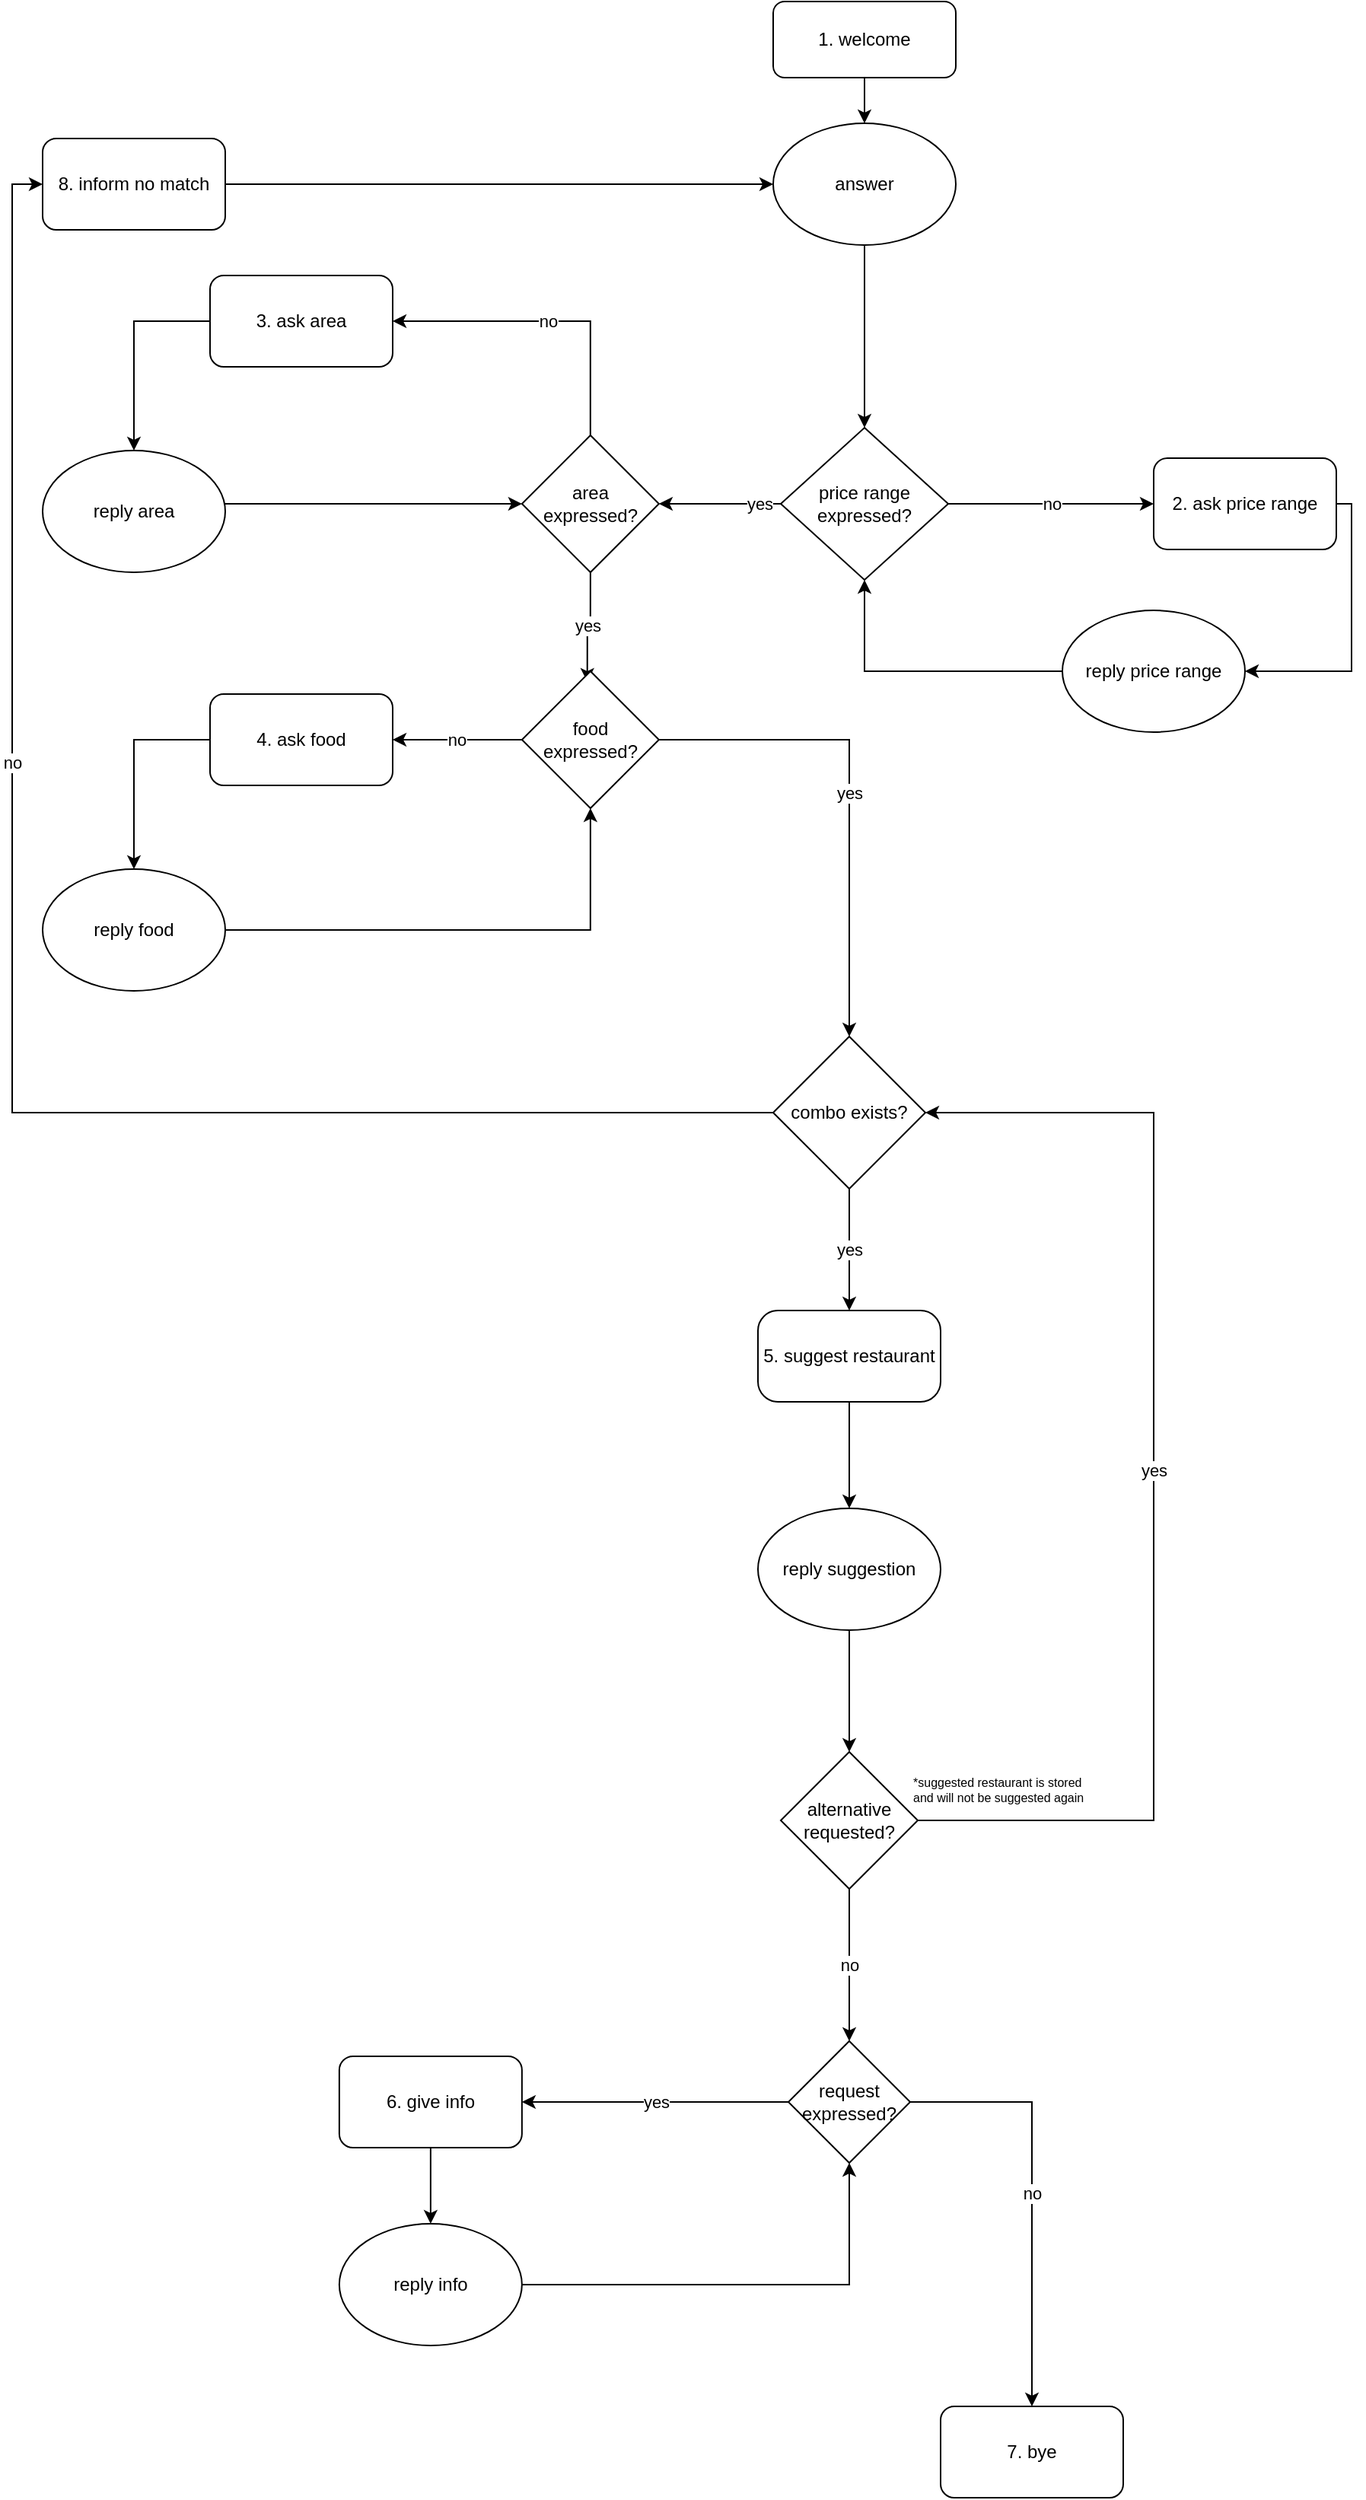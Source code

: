 <mxfile version="21.8.2" type="device">
  <diagram name="Page-1" id="mwG1_WEmA-LWEz-mJTqM">
    <mxGraphModel dx="2233" dy="2122" grid="1" gridSize="10" guides="1" tooltips="1" connect="1" arrows="1" fold="1" page="1" pageScale="1" pageWidth="827" pageHeight="1169" math="0" shadow="0">
      <root>
        <mxCell id="0" />
        <mxCell id="1" parent="0" />
        <mxCell id="2QPjshsw38jV6scYMA-w-3" style="edgeStyle=orthogonalEdgeStyle;rounded=0;orthogonalLoop=1;jettySize=auto;html=1;exitX=0.5;exitY=1;exitDx=0;exitDy=0;entryX=0.5;entryY=0;entryDx=0;entryDy=0;" parent="1" source="2QPjshsw38jV6scYMA-w-1" target="2QPjshsw38jV6scYMA-w-2" edge="1">
          <mxGeometry relative="1" as="geometry" />
        </mxCell>
        <mxCell id="2QPjshsw38jV6scYMA-w-1" value="1. welcome" style="rounded=1;whiteSpace=wrap;html=1;" parent="1" vertex="1">
          <mxGeometry x="340" y="-160" width="120" height="50" as="geometry" />
        </mxCell>
        <mxCell id="khJ21_UX8BpT8Y-34SBZ-1" style="edgeStyle=orthogonalEdgeStyle;rounded=0;orthogonalLoop=1;jettySize=auto;html=1;entryX=0.5;entryY=0;entryDx=0;entryDy=0;" parent="1" source="2QPjshsw38jV6scYMA-w-2" target="2QPjshsw38jV6scYMA-w-5" edge="1">
          <mxGeometry relative="1" as="geometry" />
        </mxCell>
        <mxCell id="2QPjshsw38jV6scYMA-w-2" value="answer" style="ellipse;whiteSpace=wrap;html=1;" parent="1" vertex="1">
          <mxGeometry x="340" y="-80" width="120" height="80" as="geometry" />
        </mxCell>
        <object label="no" id="2QPjshsw38jV6scYMA-w-14">
          <mxCell style="edgeStyle=orthogonalEdgeStyle;rounded=0;orthogonalLoop=1;jettySize=auto;html=1;exitX=1;exitY=0.5;exitDx=0;exitDy=0;" parent="1" source="2QPjshsw38jV6scYMA-w-5" target="2QPjshsw38jV6scYMA-w-12" edge="1">
            <mxGeometry relative="1" as="geometry" />
          </mxCell>
        </object>
        <mxCell id="2QPjshsw38jV6scYMA-w-111" value="yes" style="edgeStyle=orthogonalEdgeStyle;rounded=0;orthogonalLoop=1;jettySize=auto;html=1;exitX=0;exitY=0;exitDx=0;exitDy=0;" parent="1" source="2QPjshsw38jV6scYMA-w-5" target="2QPjshsw38jV6scYMA-w-110" edge="1">
          <mxGeometry relative="1" as="geometry">
            <Array as="points">
              <mxPoint x="373" y="170" />
              <mxPoint x="205" y="170" />
            </Array>
          </mxGeometry>
        </mxCell>
        <mxCell id="2QPjshsw38jV6scYMA-w-5" value="price range expressed?" style="rhombus;whiteSpace=wrap;html=1;" parent="1" vertex="1">
          <mxGeometry x="345" y="120" width="110" height="100" as="geometry" />
        </mxCell>
        <mxCell id="2QPjshsw38jV6scYMA-w-131" style="edgeStyle=orthogonalEdgeStyle;rounded=0;orthogonalLoop=1;jettySize=auto;html=1;exitX=1;exitY=0.5;exitDx=0;exitDy=0;entryX=1;entryY=0.5;entryDx=0;entryDy=0;" parent="1" source="2QPjshsw38jV6scYMA-w-12" target="2QPjshsw38jV6scYMA-w-22" edge="1">
          <mxGeometry relative="1" as="geometry">
            <Array as="points">
              <mxPoint x="720" y="170" />
              <mxPoint x="720" y="280" />
            </Array>
          </mxGeometry>
        </mxCell>
        <mxCell id="2QPjshsw38jV6scYMA-w-12" value="2. ask price range" style="rounded=1;whiteSpace=wrap;html=1;" parent="1" vertex="1">
          <mxGeometry x="590.0" y="140" width="120" height="60" as="geometry" />
        </mxCell>
        <mxCell id="khJ21_UX8BpT8Y-34SBZ-6" style="edgeStyle=orthogonalEdgeStyle;rounded=0;orthogonalLoop=1;jettySize=auto;html=1;entryX=0.5;entryY=0;entryDx=0;entryDy=0;exitX=0;exitY=0.5;exitDx=0;exitDy=0;" parent="1" source="2QPjshsw38jV6scYMA-w-19" target="2QPjshsw38jV6scYMA-w-25" edge="1">
          <mxGeometry relative="1" as="geometry" />
        </mxCell>
        <mxCell id="2QPjshsw38jV6scYMA-w-19" value="3. ask area" style="rounded=1;whiteSpace=wrap;html=1;" parent="1" vertex="1">
          <mxGeometry x="-30" y="20" width="120" height="60" as="geometry" />
        </mxCell>
        <mxCell id="khJ21_UX8BpT8Y-34SBZ-2" style="edgeStyle=orthogonalEdgeStyle;rounded=0;orthogonalLoop=1;jettySize=auto;html=1;entryX=0.5;entryY=1;entryDx=0;entryDy=0;" parent="1" source="2QPjshsw38jV6scYMA-w-22" target="2QPjshsw38jV6scYMA-w-5" edge="1">
          <mxGeometry relative="1" as="geometry" />
        </mxCell>
        <mxCell id="2QPjshsw38jV6scYMA-w-22" value="reply price range" style="ellipse;whiteSpace=wrap;html=1;" parent="1" vertex="1">
          <mxGeometry x="530" y="240" width="120" height="80" as="geometry" />
        </mxCell>
        <mxCell id="khJ21_UX8BpT8Y-34SBZ-8" style="edgeStyle=orthogonalEdgeStyle;rounded=0;orthogonalLoop=1;jettySize=auto;html=1;entryX=0;entryY=0.5;entryDx=0;entryDy=0;" parent="1" source="2QPjshsw38jV6scYMA-w-25" target="2QPjshsw38jV6scYMA-w-110" edge="1">
          <mxGeometry relative="1" as="geometry">
            <Array as="points">
              <mxPoint x="-40" y="170" />
            </Array>
          </mxGeometry>
        </mxCell>
        <mxCell id="2QPjshsw38jV6scYMA-w-25" value="reply area" style="ellipse;whiteSpace=wrap;html=1;" parent="1" vertex="1">
          <mxGeometry x="-140" y="135" width="120" height="80" as="geometry" />
        </mxCell>
        <mxCell id="2QPjshsw38jV6scYMA-w-125" style="edgeStyle=orthogonalEdgeStyle;rounded=0;orthogonalLoop=1;jettySize=auto;html=1;exitX=0;exitY=0.5;exitDx=0;exitDy=0;entryX=0.5;entryY=0;entryDx=0;entryDy=0;" parent="1" source="2QPjshsw38jV6scYMA-w-32" target="2QPjshsw38jV6scYMA-w-33" edge="1">
          <mxGeometry relative="1" as="geometry" />
        </mxCell>
        <mxCell id="2QPjshsw38jV6scYMA-w-32" value="4. ask food" style="rounded=1;whiteSpace=wrap;html=1;" parent="1" vertex="1">
          <mxGeometry x="-30" y="295" width="120" height="60" as="geometry" />
        </mxCell>
        <mxCell id="khJ21_UX8BpT8Y-34SBZ-10" style="edgeStyle=orthogonalEdgeStyle;rounded=0;orthogonalLoop=1;jettySize=auto;html=1;entryX=0.5;entryY=1;entryDx=0;entryDy=0;" parent="1" source="2QPjshsw38jV6scYMA-w-33" target="2QPjshsw38jV6scYMA-w-117" edge="1">
          <mxGeometry relative="1" as="geometry" />
        </mxCell>
        <mxCell id="2QPjshsw38jV6scYMA-w-33" value="reply food" style="ellipse;whiteSpace=wrap;html=1;" parent="1" vertex="1">
          <mxGeometry x="-140" y="410" width="120" height="80" as="geometry" />
        </mxCell>
        <mxCell id="2QPjshsw38jV6scYMA-w-42" value="5. suggest restaurant" style="rounded=1;whiteSpace=wrap;html=1;arcSize=22;" parent="1" vertex="1">
          <mxGeometry x="330" y="700" width="120" height="60" as="geometry" />
        </mxCell>
        <mxCell id="2QPjshsw38jV6scYMA-w-137" style="edgeStyle=orthogonalEdgeStyle;rounded=0;orthogonalLoop=1;jettySize=auto;html=1;exitX=0.5;exitY=1;exitDx=0;exitDy=0;entryX=0.5;entryY=0;entryDx=0;entryDy=0;" parent="1" source="2QPjshsw38jV6scYMA-w-44" target="2QPjshsw38jV6scYMA-w-50" edge="1">
          <mxGeometry relative="1" as="geometry" />
        </mxCell>
        <mxCell id="2QPjshsw38jV6scYMA-w-44" value="reply suggestion" style="ellipse;whiteSpace=wrap;html=1;" parent="1" vertex="1">
          <mxGeometry x="330" y="830" width="120" height="80" as="geometry" />
        </mxCell>
        <mxCell id="2QPjshsw38jV6scYMA-w-52" value="no" style="edgeStyle=orthogonalEdgeStyle;rounded=0;orthogonalLoop=1;jettySize=auto;html=1;exitX=0.5;exitY=1;exitDx=0;exitDy=0;entryX=0.5;entryY=0;entryDx=0;entryDy=0;" parent="1" source="2QPjshsw38jV6scYMA-w-50" target="khJ21_UX8BpT8Y-34SBZ-19" edge="1">
          <mxGeometry relative="1" as="geometry">
            <mxPoint x="390" y="1200" as="targetPoint" />
          </mxGeometry>
        </mxCell>
        <mxCell id="khJ21_UX8BpT8Y-34SBZ-18" value="yes" style="edgeStyle=orthogonalEdgeStyle;rounded=0;orthogonalLoop=1;jettySize=auto;html=1;entryX=1;entryY=0.5;entryDx=0;entryDy=0;exitX=1;exitY=0.5;exitDx=0;exitDy=0;" parent="1" source="2QPjshsw38jV6scYMA-w-50" target="2QPjshsw38jV6scYMA-w-106" edge="1">
          <mxGeometry relative="1" as="geometry">
            <Array as="points">
              <mxPoint x="590" y="1035" />
              <mxPoint x="590" y="570" />
            </Array>
          </mxGeometry>
        </mxCell>
        <mxCell id="2QPjshsw38jV6scYMA-w-50" value="alternative requested?" style="rhombus;whiteSpace=wrap;html=1;" parent="1" vertex="1">
          <mxGeometry x="345" y="990" width="90" height="90" as="geometry" />
        </mxCell>
        <mxCell id="2QPjshsw38jV6scYMA-w-107" value="yes" style="edgeStyle=orthogonalEdgeStyle;rounded=0;orthogonalLoop=1;jettySize=auto;html=1;exitX=0.5;exitY=1;exitDx=0;exitDy=0;entryX=0.5;entryY=0;entryDx=0;entryDy=0;" parent="1" source="2QPjshsw38jV6scYMA-w-106" target="2QPjshsw38jV6scYMA-w-42" edge="1">
          <mxGeometry relative="1" as="geometry" />
        </mxCell>
        <mxCell id="s7B5BGf8k86yarWT7nyi-8" style="edgeStyle=orthogonalEdgeStyle;rounded=0;orthogonalLoop=1;jettySize=auto;html=1;exitX=0;exitY=0.5;exitDx=0;exitDy=0;entryX=0;entryY=0.5;entryDx=0;entryDy=0;" edge="1" parent="1" source="2QPjshsw38jV6scYMA-w-106" target="khJ21_UX8BpT8Y-34SBZ-13">
          <mxGeometry relative="1" as="geometry" />
        </mxCell>
        <mxCell id="s7B5BGf8k86yarWT7nyi-9" value="no" style="edgeLabel;html=1;align=center;verticalAlign=middle;resizable=0;points=[];" vertex="1" connectable="0" parent="s7B5BGf8k86yarWT7nyi-8">
          <mxGeometry x="0.29" relative="1" as="geometry">
            <mxPoint y="-1" as="offset" />
          </mxGeometry>
        </mxCell>
        <mxCell id="2QPjshsw38jV6scYMA-w-106" value="combo exists?" style="rhombus;whiteSpace=wrap;html=1;" parent="1" vertex="1">
          <mxGeometry x="340" y="520" width="100" height="100" as="geometry" />
        </mxCell>
        <mxCell id="2QPjshsw38jV6scYMA-w-118" value="yes&lt;br&gt;" style="edgeStyle=orthogonalEdgeStyle;rounded=0;orthogonalLoop=1;jettySize=auto;html=1;exitX=0.5;exitY=1;exitDx=0;exitDy=0;entryX=0.477;entryY=0.077;entryDx=0;entryDy=0;entryPerimeter=0;" parent="1" source="2QPjshsw38jV6scYMA-w-110" target="2QPjshsw38jV6scYMA-w-117" edge="1">
          <mxGeometry relative="1" as="geometry" />
        </mxCell>
        <mxCell id="khJ21_UX8BpT8Y-34SBZ-5" value="no" style="edgeStyle=orthogonalEdgeStyle;rounded=0;orthogonalLoop=1;jettySize=auto;html=1;entryX=1;entryY=0.5;entryDx=0;entryDy=0;" parent="1" source="2QPjshsw38jV6scYMA-w-110" target="2QPjshsw38jV6scYMA-w-19" edge="1">
          <mxGeometry relative="1" as="geometry">
            <Array as="points">
              <mxPoint x="220" y="50" />
            </Array>
          </mxGeometry>
        </mxCell>
        <mxCell id="2QPjshsw38jV6scYMA-w-110" value="area expressed?" style="rhombus;whiteSpace=wrap;html=1;" parent="1" vertex="1">
          <mxGeometry x="174.93" y="125" width="90" height="90" as="geometry" />
        </mxCell>
        <mxCell id="khJ21_UX8BpT8Y-34SBZ-9" value="no" style="edgeStyle=orthogonalEdgeStyle;rounded=0;orthogonalLoop=1;jettySize=auto;html=1;entryX=1;entryY=0.5;entryDx=0;entryDy=0;" parent="1" source="2QPjshsw38jV6scYMA-w-117" target="2QPjshsw38jV6scYMA-w-32" edge="1">
          <mxGeometry relative="1" as="geometry" />
        </mxCell>
        <mxCell id="khJ21_UX8BpT8Y-34SBZ-11" value="yes" style="edgeStyle=orthogonalEdgeStyle;rounded=0;orthogonalLoop=1;jettySize=auto;html=1;entryX=0.5;entryY=0;entryDx=0;entryDy=0;" parent="1" source="2QPjshsw38jV6scYMA-w-117" target="2QPjshsw38jV6scYMA-w-106" edge="1">
          <mxGeometry relative="1" as="geometry" />
        </mxCell>
        <mxCell id="2QPjshsw38jV6scYMA-w-117" value="food expressed?" style="rhombus;whiteSpace=wrap;html=1;" parent="1" vertex="1">
          <mxGeometry x="174.93" y="280" width="90" height="90" as="geometry" />
        </mxCell>
        <mxCell id="s7B5BGf8k86yarWT7nyi-7" style="edgeStyle=orthogonalEdgeStyle;rounded=0;orthogonalLoop=1;jettySize=auto;html=1;exitX=1;exitY=0.5;exitDx=0;exitDy=0;entryX=0;entryY=0.5;entryDx=0;entryDy=0;" edge="1" parent="1" source="khJ21_UX8BpT8Y-34SBZ-13" target="2QPjshsw38jV6scYMA-w-2">
          <mxGeometry relative="1" as="geometry" />
        </mxCell>
        <mxCell id="khJ21_UX8BpT8Y-34SBZ-13" value="8. inform no match" style="rounded=1;whiteSpace=wrap;html=1;" parent="1" vertex="1">
          <mxGeometry x="-140" y="-70" width="120" height="60" as="geometry" />
        </mxCell>
        <mxCell id="khJ21_UX8BpT8Y-34SBZ-17" style="edgeStyle=orthogonalEdgeStyle;rounded=0;orthogonalLoop=1;jettySize=auto;html=1;entryX=0.5;entryY=0;entryDx=0;entryDy=0;" parent="1" source="2QPjshsw38jV6scYMA-w-42" target="2QPjshsw38jV6scYMA-w-44" edge="1">
          <mxGeometry relative="1" as="geometry" />
        </mxCell>
        <mxCell id="khJ21_UX8BpT8Y-34SBZ-22" value="yes" style="edgeStyle=orthogonalEdgeStyle;rounded=0;orthogonalLoop=1;jettySize=auto;html=1;entryX=1;entryY=0.5;entryDx=0;entryDy=0;" parent="1" source="khJ21_UX8BpT8Y-34SBZ-19" target="khJ21_UX8BpT8Y-34SBZ-20" edge="1">
          <mxGeometry relative="1" as="geometry">
            <Array as="points" />
          </mxGeometry>
        </mxCell>
        <mxCell id="khJ21_UX8BpT8Y-34SBZ-23" value="no" style="edgeStyle=orthogonalEdgeStyle;rounded=0;orthogonalLoop=1;jettySize=auto;html=1;" parent="1" source="khJ21_UX8BpT8Y-34SBZ-19" target="khJ21_UX8BpT8Y-34SBZ-21" edge="1">
          <mxGeometry relative="1" as="geometry">
            <Array as="points">
              <mxPoint x="510" y="1220" />
              <mxPoint x="510" y="1450" />
            </Array>
          </mxGeometry>
        </mxCell>
        <mxCell id="khJ21_UX8BpT8Y-34SBZ-19" value="request expressed?" style="rhombus;whiteSpace=wrap;html=1;" parent="1" vertex="1">
          <mxGeometry x="350" y="1180" width="80" height="80" as="geometry" />
        </mxCell>
        <mxCell id="khJ21_UX8BpT8Y-34SBZ-26" style="edgeStyle=orthogonalEdgeStyle;rounded=0;orthogonalLoop=1;jettySize=auto;html=1;" parent="1" source="khJ21_UX8BpT8Y-34SBZ-20" target="khJ21_UX8BpT8Y-34SBZ-25" edge="1">
          <mxGeometry relative="1" as="geometry" />
        </mxCell>
        <mxCell id="khJ21_UX8BpT8Y-34SBZ-20" value="6. give info" style="rounded=1;whiteSpace=wrap;html=1;" parent="1" vertex="1">
          <mxGeometry x="54.93" y="1190" width="120" height="60" as="geometry" />
        </mxCell>
        <mxCell id="khJ21_UX8BpT8Y-34SBZ-21" value="7. bye" style="rounded=1;whiteSpace=wrap;html=1;" parent="1" vertex="1">
          <mxGeometry x="450" y="1420" width="120" height="60" as="geometry" />
        </mxCell>
        <mxCell id="khJ21_UX8BpT8Y-34SBZ-27" style="edgeStyle=orthogonalEdgeStyle;rounded=0;orthogonalLoop=1;jettySize=auto;html=1;entryX=0.5;entryY=1;entryDx=0;entryDy=0;" parent="1" source="khJ21_UX8BpT8Y-34SBZ-25" target="khJ21_UX8BpT8Y-34SBZ-19" edge="1">
          <mxGeometry relative="1" as="geometry" />
        </mxCell>
        <mxCell id="khJ21_UX8BpT8Y-34SBZ-25" value="reply info" style="ellipse;whiteSpace=wrap;html=1;" parent="1" vertex="1">
          <mxGeometry x="54.93" y="1300" width="120" height="80" as="geometry" />
        </mxCell>
        <mxCell id="khJ21_UX8BpT8Y-34SBZ-28" value="*suggested restaurant is stored and will not be suggested again" style="text;html=1;strokeColor=none;fillColor=none;align=left;verticalAlign=middle;whiteSpace=wrap;rounded=0;fontSize=8;" parent="1" vertex="1">
          <mxGeometry x="430" y="1000" width="126" height="30" as="geometry" />
        </mxCell>
      </root>
    </mxGraphModel>
  </diagram>
</mxfile>
